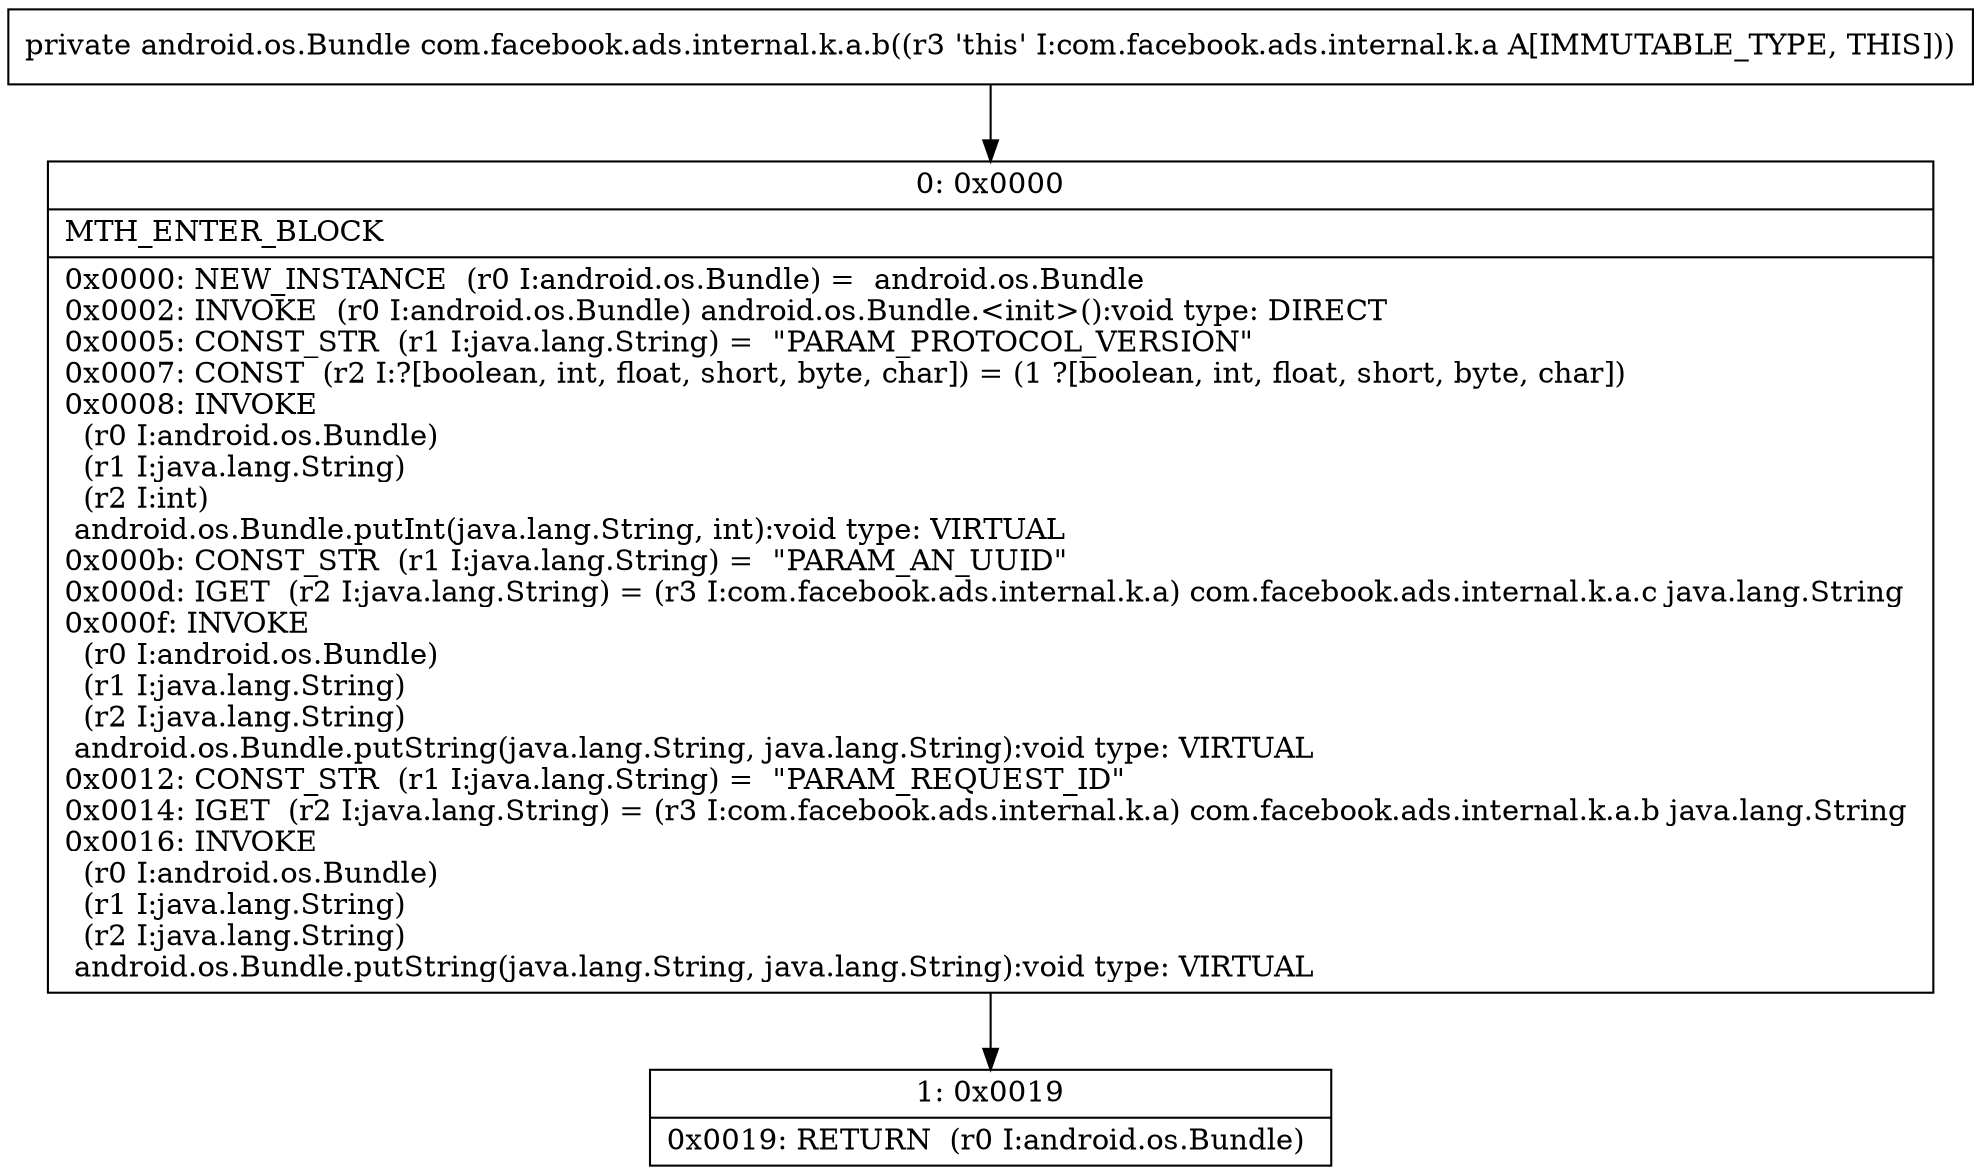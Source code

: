 digraph "CFG forcom.facebook.ads.internal.k.a.b()Landroid\/os\/Bundle;" {
Node_0 [shape=record,label="{0\:\ 0x0000|MTH_ENTER_BLOCK\l|0x0000: NEW_INSTANCE  (r0 I:android.os.Bundle) =  android.os.Bundle \l0x0002: INVOKE  (r0 I:android.os.Bundle) android.os.Bundle.\<init\>():void type: DIRECT \l0x0005: CONST_STR  (r1 I:java.lang.String) =  \"PARAM_PROTOCOL_VERSION\" \l0x0007: CONST  (r2 I:?[boolean, int, float, short, byte, char]) = (1 ?[boolean, int, float, short, byte, char]) \l0x0008: INVOKE  \l  (r0 I:android.os.Bundle)\l  (r1 I:java.lang.String)\l  (r2 I:int)\l android.os.Bundle.putInt(java.lang.String, int):void type: VIRTUAL \l0x000b: CONST_STR  (r1 I:java.lang.String) =  \"PARAM_AN_UUID\" \l0x000d: IGET  (r2 I:java.lang.String) = (r3 I:com.facebook.ads.internal.k.a) com.facebook.ads.internal.k.a.c java.lang.String \l0x000f: INVOKE  \l  (r0 I:android.os.Bundle)\l  (r1 I:java.lang.String)\l  (r2 I:java.lang.String)\l android.os.Bundle.putString(java.lang.String, java.lang.String):void type: VIRTUAL \l0x0012: CONST_STR  (r1 I:java.lang.String) =  \"PARAM_REQUEST_ID\" \l0x0014: IGET  (r2 I:java.lang.String) = (r3 I:com.facebook.ads.internal.k.a) com.facebook.ads.internal.k.a.b java.lang.String \l0x0016: INVOKE  \l  (r0 I:android.os.Bundle)\l  (r1 I:java.lang.String)\l  (r2 I:java.lang.String)\l android.os.Bundle.putString(java.lang.String, java.lang.String):void type: VIRTUAL \l}"];
Node_1 [shape=record,label="{1\:\ 0x0019|0x0019: RETURN  (r0 I:android.os.Bundle) \l}"];
MethodNode[shape=record,label="{private android.os.Bundle com.facebook.ads.internal.k.a.b((r3 'this' I:com.facebook.ads.internal.k.a A[IMMUTABLE_TYPE, THIS])) }"];
MethodNode -> Node_0;
Node_0 -> Node_1;
}

